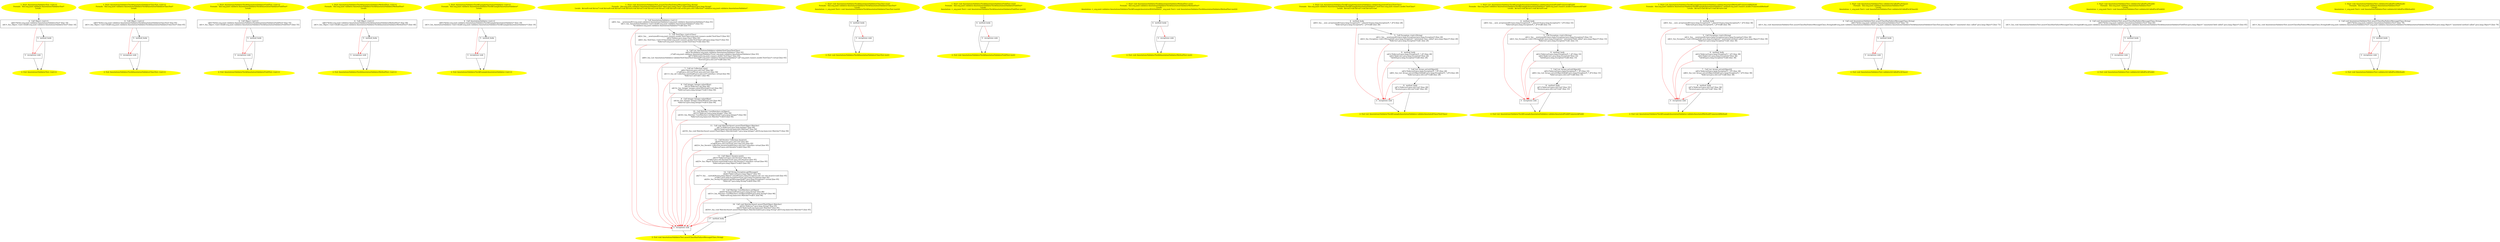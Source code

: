 /* @generated */
digraph cfg {
"org.junit.validator.AnnotationsValidatorTest.<init>().106886005ef2db7d722c16b0f458f550_1" [label="1: Start AnnotationsValidatorTest.<init>()\nFormals:  this:org.junit.validator.AnnotationsValidatorTest*\nLocals:  \n  " color=yellow style=filled]
	

	 "org.junit.validator.AnnotationsValidatorTest.<init>().106886005ef2db7d722c16b0f458f550_1" -> "org.junit.validator.AnnotationsValidatorTest.<init>().106886005ef2db7d722c16b0f458f550_4" ;
"org.junit.validator.AnnotationsValidatorTest.<init>().106886005ef2db7d722c16b0f458f550_2" [label="2: Exit AnnotationsValidatorTest.<init>() \n  " color=yellow style=filled]
	

"org.junit.validator.AnnotationsValidatorTest.<init>().106886005ef2db7d722c16b0f458f550_3" [label="3:  exceptions sink \n  " shape="box"]
	

	 "org.junit.validator.AnnotationsValidatorTest.<init>().106886005ef2db7d722c16b0f458f550_3" -> "org.junit.validator.AnnotationsValidatorTest.<init>().106886005ef2db7d722c16b0f458f550_2" ;
"org.junit.validator.AnnotationsValidatorTest.<init>().106886005ef2db7d722c16b0f458f550_4" [label="4:  Call Object.<init>() \n   n$0=*&this:org.junit.validator.AnnotationsValidatorTest* [line 18]\n  n$1=_fun_Object.<init>()(n$0:org.junit.validator.AnnotationsValidatorTest*) [line 18]\n " shape="box"]
	

	 "org.junit.validator.AnnotationsValidatorTest.<init>().106886005ef2db7d722c16b0f458f550_4" -> "org.junit.validator.AnnotationsValidatorTest.<init>().106886005ef2db7d722c16b0f458f550_5" ;
	 "org.junit.validator.AnnotationsValidatorTest.<init>().106886005ef2db7d722c16b0f458f550_4" -> "org.junit.validator.AnnotationsValidatorTest.<init>().106886005ef2db7d722c16b0f458f550_3" [color="red" ];
"org.junit.validator.AnnotationsValidatorTest.<init>().106886005ef2db7d722c16b0f458f550_5" [label="5:  method_body \n  " shape="box"]
	

	 "org.junit.validator.AnnotationsValidatorTest.<init>().106886005ef2db7d722c16b0f458f550_5" -> "org.junit.validator.AnnotationsValidatorTest.<init>().106886005ef2db7d722c16b0f458f550_2" ;
	 "org.junit.validator.AnnotationsValidatorTest.<init>().106886005ef2db7d722c16b0f458f550_5" -> "org.junit.validator.AnnotationsValidatorTest.<init>().106886005ef2db7d722c16b0f458f550_3" [color="red" ];
"org.junit.validator.AnnotationsValidatorTest$AnnotationValidatorClassTest.<init>().b35be92cc07205d930c8a5923126446d_1" [label="1: Start AnnotationsValidatorTest$AnnotationValidatorClassTest.<init>()\nFormals:  this:org.junit.validator.AnnotationsValidatorTest$AnnotationValidatorClassTest*\nLocals:  \n  " color=yellow style=filled]
	

	 "org.junit.validator.AnnotationsValidatorTest$AnnotationValidatorClassTest.<init>().b35be92cc07205d930c8a5923126446d_1" -> "org.junit.validator.AnnotationsValidatorTest$AnnotationValidatorClassTest.<init>().b35be92cc07205d930c8a5923126446d_4" ;
"org.junit.validator.AnnotationsValidatorTest$AnnotationValidatorClassTest.<init>().b35be92cc07205d930c8a5923126446d_2" [label="2: Exit AnnotationsValidatorTest$AnnotationValidatorClassTest.<init>() \n  " color=yellow style=filled]
	

"org.junit.validator.AnnotationsValidatorTest$AnnotationValidatorClassTest.<init>().b35be92cc07205d930c8a5923126446d_3" [label="3:  exceptions sink \n  " shape="box"]
	

	 "org.junit.validator.AnnotationsValidatorTest$AnnotationValidatorClassTest.<init>().b35be92cc07205d930c8a5923126446d_3" -> "org.junit.validator.AnnotationsValidatorTest$AnnotationValidatorClassTest.<init>().b35be92cc07205d930c8a5923126446d_2" ;
"org.junit.validator.AnnotationsValidatorTest$AnnotationValidatorClassTest.<init>().b35be92cc07205d930c8a5923126446d_4" [label="4:  Call Object.<init>() \n   n$0=*&this:org.junit.validator.AnnotationsValidatorTest$AnnotationValidatorClassTest* [line 65]\n  n$1=_fun_Object.<init>()(n$0:org.junit.validator.AnnotationsValidatorTest$AnnotationValidatorClassTest*) [line 65]\n " shape="box"]
	

	 "org.junit.validator.AnnotationsValidatorTest$AnnotationValidatorClassTest.<init>().b35be92cc07205d930c8a5923126446d_4" -> "org.junit.validator.AnnotationsValidatorTest$AnnotationValidatorClassTest.<init>().b35be92cc07205d930c8a5923126446d_5" ;
	 "org.junit.validator.AnnotationsValidatorTest$AnnotationValidatorClassTest.<init>().b35be92cc07205d930c8a5923126446d_4" -> "org.junit.validator.AnnotationsValidatorTest$AnnotationValidatorClassTest.<init>().b35be92cc07205d930c8a5923126446d_3" [color="red" ];
"org.junit.validator.AnnotationsValidatorTest$AnnotationValidatorClassTest.<init>().b35be92cc07205d930c8a5923126446d_5" [label="5:  method_body \n  " shape="box"]
	

	 "org.junit.validator.AnnotationsValidatorTest$AnnotationValidatorClassTest.<init>().b35be92cc07205d930c8a5923126446d_5" -> "org.junit.validator.AnnotationsValidatorTest$AnnotationValidatorClassTest.<init>().b35be92cc07205d930c8a5923126446d_2" ;
	 "org.junit.validator.AnnotationsValidatorTest$AnnotationValidatorClassTest.<init>().b35be92cc07205d930c8a5923126446d_5" -> "org.junit.validator.AnnotationsValidatorTest$AnnotationValidatorClassTest.<init>().b35be92cc07205d930c8a5923126446d_3" [color="red" ];
"org.junit.validator.AnnotationsValidatorTest$AnnotationValidatorFieldTest.<init>().6892fa1b44580cc5c459ae33f3e1cd56_1" [label="1: Start AnnotationsValidatorTest$AnnotationValidatorFieldTest.<init>()\nFormals:  this:org.junit.validator.AnnotationsValidatorTest$AnnotationValidatorFieldTest*\nLocals:  \n  " color=yellow style=filled]
	

	 "org.junit.validator.AnnotationsValidatorTest$AnnotationValidatorFieldTest.<init>().6892fa1b44580cc5c459ae33f3e1cd56_1" -> "org.junit.validator.AnnotationsValidatorTest$AnnotationValidatorFieldTest.<init>().6892fa1b44580cc5c459ae33f3e1cd56_4" ;
"org.junit.validator.AnnotationsValidatorTest$AnnotationValidatorFieldTest.<init>().6892fa1b44580cc5c459ae33f3e1cd56_2" [label="2: Exit AnnotationsValidatorTest$AnnotationValidatorFieldTest.<init>() \n  " color=yellow style=filled]
	

"org.junit.validator.AnnotationsValidatorTest$AnnotationValidatorFieldTest.<init>().6892fa1b44580cc5c459ae33f3e1cd56_3" [label="3:  exceptions sink \n  " shape="box"]
	

	 "org.junit.validator.AnnotationsValidatorTest$AnnotationValidatorFieldTest.<init>().6892fa1b44580cc5c459ae33f3e1cd56_3" -> "org.junit.validator.AnnotationsValidatorTest$AnnotationValidatorFieldTest.<init>().6892fa1b44580cc5c459ae33f3e1cd56_2" ;
"org.junit.validator.AnnotationsValidatorTest$AnnotationValidatorFieldTest.<init>().6892fa1b44580cc5c459ae33f3e1cd56_4" [label="4:  Call Object.<init>() \n   n$0=*&this:org.junit.validator.AnnotationsValidatorTest$AnnotationValidatorFieldTest* [line 55]\n  n$1=_fun_Object.<init>()(n$0:org.junit.validator.AnnotationsValidatorTest$AnnotationValidatorFieldTest*) [line 55]\n " shape="box"]
	

	 "org.junit.validator.AnnotationsValidatorTest$AnnotationValidatorFieldTest.<init>().6892fa1b44580cc5c459ae33f3e1cd56_4" -> "org.junit.validator.AnnotationsValidatorTest$AnnotationValidatorFieldTest.<init>().6892fa1b44580cc5c459ae33f3e1cd56_5" ;
	 "org.junit.validator.AnnotationsValidatorTest$AnnotationValidatorFieldTest.<init>().6892fa1b44580cc5c459ae33f3e1cd56_4" -> "org.junit.validator.AnnotationsValidatorTest$AnnotationValidatorFieldTest.<init>().6892fa1b44580cc5c459ae33f3e1cd56_3" [color="red" ];
"org.junit.validator.AnnotationsValidatorTest$AnnotationValidatorFieldTest.<init>().6892fa1b44580cc5c459ae33f3e1cd56_5" [label="5:  method_body \n  " shape="box"]
	

	 "org.junit.validator.AnnotationsValidatorTest$AnnotationValidatorFieldTest.<init>().6892fa1b44580cc5c459ae33f3e1cd56_5" -> "org.junit.validator.AnnotationsValidatorTest$AnnotationValidatorFieldTest.<init>().6892fa1b44580cc5c459ae33f3e1cd56_2" ;
	 "org.junit.validator.AnnotationsValidatorTest$AnnotationValidatorFieldTest.<init>().6892fa1b44580cc5c459ae33f3e1cd56_5" -> "org.junit.validator.AnnotationsValidatorTest$AnnotationValidatorFieldTest.<init>().6892fa1b44580cc5c459ae33f3e1cd56_3" [color="red" ];
"org.junit.validator.AnnotationsValidatorTest$AnnotationValidatorMethodTest.<init>().64f2af2aba62909706943feb4fc366f9_1" [label="1: Start AnnotationsValidatorTest$AnnotationValidatorMethodTest.<init>()\nFormals:  this:org.junit.validator.AnnotationsValidatorTest$AnnotationValidatorMethodTest*\nLocals:  \n  " color=yellow style=filled]
	

	 "org.junit.validator.AnnotationsValidatorTest$AnnotationValidatorMethodTest.<init>().64f2af2aba62909706943feb4fc366f9_1" -> "org.junit.validator.AnnotationsValidatorTest$AnnotationValidatorMethodTest.<init>().64f2af2aba62909706943feb4fc366f9_4" ;
"org.junit.validator.AnnotationsValidatorTest$AnnotationValidatorMethodTest.<init>().64f2af2aba62909706943feb4fc366f9_2" [label="2: Exit AnnotationsValidatorTest$AnnotationValidatorMethodTest.<init>() \n  " color=yellow style=filled]
	

"org.junit.validator.AnnotationsValidatorTest$AnnotationValidatorMethodTest.<init>().64f2af2aba62909706943feb4fc366f9_3" [label="3:  exceptions sink \n  " shape="box"]
	

	 "org.junit.validator.AnnotationsValidatorTest$AnnotationValidatorMethodTest.<init>().64f2af2aba62909706943feb4fc366f9_3" -> "org.junit.validator.AnnotationsValidatorTest$AnnotationValidatorMethodTest.<init>().64f2af2aba62909706943feb4fc366f9_2" ;
"org.junit.validator.AnnotationsValidatorTest$AnnotationValidatorMethodTest.<init>().64f2af2aba62909706943feb4fc366f9_4" [label="4:  Call Object.<init>() \n   n$0=*&this:org.junit.validator.AnnotationsValidatorTest$AnnotationValidatorMethodTest* [line 48]\n  n$1=_fun_Object.<init>()(n$0:org.junit.validator.AnnotationsValidatorTest$AnnotationValidatorMethodTest*) [line 48]\n " shape="box"]
	

	 "org.junit.validator.AnnotationsValidatorTest$AnnotationValidatorMethodTest.<init>().64f2af2aba62909706943feb4fc366f9_4" -> "org.junit.validator.AnnotationsValidatorTest$AnnotationValidatorMethodTest.<init>().64f2af2aba62909706943feb4fc366f9_5" ;
	 "org.junit.validator.AnnotationsValidatorTest$AnnotationValidatorMethodTest.<init>().64f2af2aba62909706943feb4fc366f9_4" -> "org.junit.validator.AnnotationsValidatorTest$AnnotationValidatorMethodTest.<init>().64f2af2aba62909706943feb4fc366f9_3" [color="red" ];
"org.junit.validator.AnnotationsValidatorTest$AnnotationValidatorMethodTest.<init>().64f2af2aba62909706943feb4fc366f9_5" [label="5:  method_body \n  " shape="box"]
	

	 "org.junit.validator.AnnotationsValidatorTest$AnnotationValidatorMethodTest.<init>().64f2af2aba62909706943feb4fc366f9_5" -> "org.junit.validator.AnnotationsValidatorTest$AnnotationValidatorMethodTest.<init>().64f2af2aba62909706943feb4fc366f9_2" ;
	 "org.junit.validator.AnnotationsValidatorTest$AnnotationValidatorMethodTest.<init>().64f2af2aba62909706943feb4fc366f9_5" -> "org.junit.validator.AnnotationsValidatorTest$AnnotationValidatorMethodTest.<init>().64f2af2aba62909706943feb4fc366f9_3" [color="red" ];
"org.junit.validator.AnnotationsValidatorTest$ExampleAnnotationValidator.<init>().7ec149e4510f1c03ab0e02bedc3af328_1" [label="1: Start AnnotationsValidatorTest$ExampleAnnotationValidator.<init>()\nFormals:  this:org.junit.validator.AnnotationsValidatorTest$ExampleAnnotationValidator*\nLocals:  \n  " color=yellow style=filled]
	

	 "org.junit.validator.AnnotationsValidatorTest$ExampleAnnotationValidator.<init>().7ec149e4510f1c03ab0e02bedc3af328_1" -> "org.junit.validator.AnnotationsValidatorTest$ExampleAnnotationValidator.<init>().7ec149e4510f1c03ab0e02bedc3af328_4" ;
"org.junit.validator.AnnotationsValidatorTest$ExampleAnnotationValidator.<init>().7ec149e4510f1c03ab0e02bedc3af328_2" [label="2: Exit AnnotationsValidatorTest$ExampleAnnotationValidator.<init>() \n  " color=yellow style=filled]
	

"org.junit.validator.AnnotationsValidatorTest$ExampleAnnotationValidator.<init>().7ec149e4510f1c03ab0e02bedc3af328_3" [label="3:  exceptions sink \n  " shape="box"]
	

	 "org.junit.validator.AnnotationsValidatorTest$ExampleAnnotationValidator.<init>().7ec149e4510f1c03ab0e02bedc3af328_3" -> "org.junit.validator.AnnotationsValidatorTest$ExampleAnnotationValidator.<init>().7ec149e4510f1c03ab0e02bedc3af328_2" ;
"org.junit.validator.AnnotationsValidatorTest$ExampleAnnotationValidator.<init>().7ec149e4510f1c03ab0e02bedc3af328_4" [label="4:  Call AnnotationValidator.<init>() \n   n$0=*&this:org.junit.validator.AnnotationsValidatorTest$ExampleAnnotationValidator* [line 19]\n  n$1=_fun_AnnotationValidator.<init>()(n$0:org.junit.validator.AnnotationsValidatorTest$ExampleAnnotationValidator*) [line 19]\n " shape="box"]
	

	 "org.junit.validator.AnnotationsValidatorTest$ExampleAnnotationValidator.<init>().7ec149e4510f1c03ab0e02bedc3af328_4" -> "org.junit.validator.AnnotationsValidatorTest$ExampleAnnotationValidator.<init>().7ec149e4510f1c03ab0e02bedc3af328_5" ;
	 "org.junit.validator.AnnotationsValidatorTest$ExampleAnnotationValidator.<init>().7ec149e4510f1c03ab0e02bedc3af328_4" -> "org.junit.validator.AnnotationsValidatorTest$ExampleAnnotationValidator.<init>().7ec149e4510f1c03ab0e02bedc3af328_3" [color="red" ];
"org.junit.validator.AnnotationsValidatorTest$ExampleAnnotationValidator.<init>().7ec149e4510f1c03ab0e02bedc3af328_5" [label="5:  method_body \n  " shape="box"]
	

	 "org.junit.validator.AnnotationsValidatorTest$ExampleAnnotationValidator.<init>().7ec149e4510f1c03ab0e02bedc3af328_5" -> "org.junit.validator.AnnotationsValidatorTest$ExampleAnnotationValidator.<init>().7ec149e4510f1c03ab0e02bedc3af328_2" ;
	 "org.junit.validator.AnnotationsValidatorTest$ExampleAnnotationValidator.<init>().7ec149e4510f1c03ab0e02bedc3af328_5" -> "org.junit.validator.AnnotationsValidatorTest$ExampleAnnotationValidator.<init>().7ec149e4510f1c03ab0e02bedc3af328_3" [color="red" ];
"org.junit.validator.AnnotationsValidatorTest.assertClassHasFailureMessage(java.lang.Class,java.lang..181dc00e1a7b6900132353c226ee63f4_1" [label="1: Start void AnnotationsValidatorTest.assertClassHasFailureMessage(Class,String)\nFormals:  this:org.junit.validator.AnnotationsValidatorTest* klass:java.lang.Class* expectedFailure:java.lang.String*\nLocals:  $irvar8:void $irvar7:void $irvar6:void $irvar5:void $irvar4:void $irvar3:void $irvar2:void $irvar1:void $irvar0:void errors:java.util.Collection* validator:org.junit.validator.AnnotationsValidator* \n  " color=yellow style=filled]
	

	 "org.junit.validator.AnnotationsValidatorTest.assertClassHasFailureMessage(java.lang.Class,java.lang..181dc00e1a7b6900132353c226ee63f4_1" -> "org.junit.validator.AnnotationsValidatorTest.assertClassHasFailureMessage(java.lang.Class,java.lang..181dc00e1a7b6900132353c226ee63f4_4" ;
"org.junit.validator.AnnotationsValidatorTest.assertClassHasFailureMessage(java.lang.Class,java.lang..181dc00e1a7b6900132353c226ee63f4_2" [label="2: Exit void AnnotationsValidatorTest.assertClassHasFailureMessage(Class,String) \n  " color=yellow style=filled]
	

"org.junit.validator.AnnotationsValidatorTest.assertClassHasFailureMessage(java.lang.Class,java.lang..181dc00e1a7b6900132353c226ee63f4_3" [label="3:  exceptions sink \n  " shape="box"]
	

	 "org.junit.validator.AnnotationsValidatorTest.assertClassHasFailureMessage(java.lang.Class,java.lang..181dc00e1a7b6900132353c226ee63f4_3" -> "org.junit.validator.AnnotationsValidatorTest.assertClassHasFailureMessage(java.lang.Class,java.lang..181dc00e1a7b6900132353c226ee63f4_2" ;
"org.junit.validator.AnnotationsValidatorTest.assertClassHasFailureMessage(java.lang.Class,java.lang..181dc00e1a7b6900132353c226ee63f4_4" [label="4:  Call AnnotationsValidator.<init>() \n   n$0=_fun___new(sizeof(t=org.junit.validator.AnnotationsValidator):org.junit.validator.AnnotationsValidator*) [line 91]\n  n$1=_fun_AnnotationsValidator.<init>()(n$0:org.junit.validator.AnnotationsValidator*) [line 91]\n  *&validator:org.junit.validator.AnnotationsValidator*=n$0 [line 91]\n " shape="box"]
	

	 "org.junit.validator.AnnotationsValidatorTest.assertClassHasFailureMessage(java.lang.Class,java.lang..181dc00e1a7b6900132353c226ee63f4_4" -> "org.junit.validator.AnnotationsValidatorTest.assertClassHasFailureMessage(java.lang.Class,java.lang..181dc00e1a7b6900132353c226ee63f4_5" ;
	 "org.junit.validator.AnnotationsValidatorTest.assertClassHasFailureMessage(java.lang.Class,java.lang..181dc00e1a7b6900132353c226ee63f4_4" -> "org.junit.validator.AnnotationsValidatorTest.assertClassHasFailureMessage(java.lang.Class,java.lang..181dc00e1a7b6900132353c226ee63f4_3" [color="red" ];
"org.junit.validator.AnnotationsValidatorTest.assertClassHasFailureMessage(java.lang.Class,java.lang..181dc00e1a7b6900132353c226ee63f4_5" [label="5:  Call TestClass.<init>(Class) \n   n$2=_fun___new(sizeof(t=org.junit.runners.model.TestClass):org.junit.runners.model.TestClass*) [line 92]\n  n$3=*&klass:java.lang.Class* [line 92]\n  n$4=_fun_TestClass.<init>(Class)(n$2:org.junit.runners.model.TestClass*,n$3:java.lang.Class*) [line 92]\n  *&$irvar0:org.junit.runners.model.TestClass*=n$2 [line 92]\n " shape="box"]
	

	 "org.junit.validator.AnnotationsValidatorTest.assertClassHasFailureMessage(java.lang.Class,java.lang..181dc00e1a7b6900132353c226ee63f4_5" -> "org.junit.validator.AnnotationsValidatorTest.assertClassHasFailureMessage(java.lang.Class,java.lang..181dc00e1a7b6900132353c226ee63f4_6" ;
	 "org.junit.validator.AnnotationsValidatorTest.assertClassHasFailureMessage(java.lang.Class,java.lang..181dc00e1a7b6900132353c226ee63f4_5" -> "org.junit.validator.AnnotationsValidatorTest.assertClassHasFailureMessage(java.lang.Class,java.lang..181dc00e1a7b6900132353c226ee63f4_3" [color="red" ];
"org.junit.validator.AnnotationsValidatorTest.assertClassHasFailureMessage(java.lang.Class,java.lang..181dc00e1a7b6900132353c226ee63f4_6" [label="6:  Call List AnnotationsValidator.validateTestClass(TestClass) \n   n$5=*&validator:org.junit.validator.AnnotationsValidator* [line 93]\n  _=*n$5:org.junit.validator.AnnotationsValidator*(root org.junit.validator.AnnotationsValidator) [line 93]\n  n$7=*&$irvar0:org.junit.runners.model.TestClass* [line 93]\n  n$8=_fun_List AnnotationsValidator.validateTestClass(TestClass)(n$5:org.junit.validator.AnnotationsValidator*,n$7:org.junit.runners.model.TestClass*) virtual [line 93]\n  *&errors:java.util.List*=n$8 [line 93]\n " shape="box"]
	

	 "org.junit.validator.AnnotationsValidatorTest.assertClassHasFailureMessage(java.lang.Class,java.lang..181dc00e1a7b6900132353c226ee63f4_6" -> "org.junit.validator.AnnotationsValidatorTest.assertClassHasFailureMessage(java.lang.Class,java.lang..181dc00e1a7b6900132353c226ee63f4_7" ;
	 "org.junit.validator.AnnotationsValidatorTest.assertClassHasFailureMessage(java.lang.Class,java.lang..181dc00e1a7b6900132353c226ee63f4_6" -> "org.junit.validator.AnnotationsValidatorTest.assertClassHasFailureMessage(java.lang.Class,java.lang..181dc00e1a7b6900132353c226ee63f4_3" [color="red" ];
"org.junit.validator.AnnotationsValidatorTest.assertClassHasFailureMessage(java.lang.Class,java.lang..181dc00e1a7b6900132353c226ee63f4_7" [label="7:  Call int Collection.size() \n   n$9=*&errors:java.util.List* [line 94]\n  _=*n$9:java.util.List*(root java.util.List) [line 94]\n  n$11=_fun_int Collection.size()(n$9:java.util.List*) interface virtual [line 94]\n  *&$irvar1:int=n$11 [line 94]\n " shape="box"]
	

	 "org.junit.validator.AnnotationsValidatorTest.assertClassHasFailureMessage(java.lang.Class,java.lang..181dc00e1a7b6900132353c226ee63f4_7" -> "org.junit.validator.AnnotationsValidatorTest.assertClassHasFailureMessage(java.lang.Class,java.lang..181dc00e1a7b6900132353c226ee63f4_8" ;
	 "org.junit.validator.AnnotationsValidatorTest.assertClassHasFailureMessage(java.lang.Class,java.lang..181dc00e1a7b6900132353c226ee63f4_7" -> "org.junit.validator.AnnotationsValidatorTest.assertClassHasFailureMessage(java.lang.Class,java.lang..181dc00e1a7b6900132353c226ee63f4_3" [color="red" ];
"org.junit.validator.AnnotationsValidatorTest.assertClassHasFailureMessage(java.lang.Class,java.lang..181dc00e1a7b6900132353c226ee63f4_8" [label="8:  Call Integer Integer.valueOf(int) \n   n$12=*&$irvar1:int [line 94]\n  n$13=_fun_Integer Integer.valueOf(int)(n$12:int) [line 94]\n  *&$irvar2:java.lang.Integer*=n$13 [line 94]\n " shape="box"]
	

	 "org.junit.validator.AnnotationsValidatorTest.assertClassHasFailureMessage(java.lang.Class,java.lang..181dc00e1a7b6900132353c226ee63f4_8" -> "org.junit.validator.AnnotationsValidatorTest.assertClassHasFailureMessage(java.lang.Class,java.lang..181dc00e1a7b6900132353c226ee63f4_9" ;
	 "org.junit.validator.AnnotationsValidatorTest.assertClassHasFailureMessage(java.lang.Class,java.lang..181dc00e1a7b6900132353c226ee63f4_8" -> "org.junit.validator.AnnotationsValidatorTest.assertClassHasFailureMessage(java.lang.Class,java.lang..181dc00e1a7b6900132353c226ee63f4_3" [color="red" ];
"org.junit.validator.AnnotationsValidatorTest.assertClassHasFailureMessage(java.lang.Class,java.lang..181dc00e1a7b6900132353c226ee63f4_9" [label="9:  Call Integer Integer.valueOf(int) \n   n$14=_fun_Integer Integer.valueOf(int)(1:int) [line 94]\n  *&$irvar3:java.lang.Integer*=n$14 [line 94]\n " shape="box"]
	

	 "org.junit.validator.AnnotationsValidatorTest.assertClassHasFailureMessage(java.lang.Class,java.lang..181dc00e1a7b6900132353c226ee63f4_9" -> "org.junit.validator.AnnotationsValidatorTest.assertClassHasFailureMessage(java.lang.Class,java.lang..181dc00e1a7b6900132353c226ee63f4_10" ;
	 "org.junit.validator.AnnotationsValidatorTest.assertClassHasFailureMessage(java.lang.Class,java.lang..181dc00e1a7b6900132353c226ee63f4_9" -> "org.junit.validator.AnnotationsValidatorTest.assertClassHasFailureMessage(java.lang.Class,java.lang..181dc00e1a7b6900132353c226ee63f4_3" [color="red" ];
"org.junit.validator.AnnotationsValidatorTest.assertClassHasFailureMessage(java.lang.Class,java.lang..181dc00e1a7b6900132353c226ee63f4_10" [label="10:  Call Matcher CoreMatchers.is(Object) \n   n$15=*&$irvar3:java.lang.Integer* [line 94]\n  n$16=_fun_Matcher CoreMatchers.is(Object)(n$15:java.lang.Integer*) [line 94]\n  *&$irvar4:org.hamcrest.Matcher*=n$16 [line 94]\n " shape="box"]
	

	 "org.junit.validator.AnnotationsValidatorTest.assertClassHasFailureMessage(java.lang.Class,java.lang..181dc00e1a7b6900132353c226ee63f4_10" -> "org.junit.validator.AnnotationsValidatorTest.assertClassHasFailureMessage(java.lang.Class,java.lang..181dc00e1a7b6900132353c226ee63f4_11" ;
	 "org.junit.validator.AnnotationsValidatorTest.assertClassHasFailureMessage(java.lang.Class,java.lang..181dc00e1a7b6900132353c226ee63f4_10" -> "org.junit.validator.AnnotationsValidatorTest.assertClassHasFailureMessage(java.lang.Class,java.lang..181dc00e1a7b6900132353c226ee63f4_3" [color="red" ];
"org.junit.validator.AnnotationsValidatorTest.assertClassHasFailureMessage(java.lang.Class,java.lang..181dc00e1a7b6900132353c226ee63f4_11" [label="11:  Call void MatcherAssert.assertThat(Object,Matcher) \n   n$17=*&$irvar2:java.lang.Integer* [line 94]\n  n$18=*&$irvar4:org.hamcrest.Matcher* [line 94]\n  n$19=_fun_void MatcherAssert.assertThat(Object,Matcher)(n$17:java.lang.Integer*,n$18:org.hamcrest.Matcher*) [line 94]\n " shape="box"]
	

	 "org.junit.validator.AnnotationsValidatorTest.assertClassHasFailureMessage(java.lang.Class,java.lang..181dc00e1a7b6900132353c226ee63f4_11" -> "org.junit.validator.AnnotationsValidatorTest.assertClassHasFailureMessage(java.lang.Class,java.lang..181dc00e1a7b6900132353c226ee63f4_12" ;
	 "org.junit.validator.AnnotationsValidatorTest.assertClassHasFailureMessage(java.lang.Class,java.lang..181dc00e1a7b6900132353c226ee63f4_11" -> "org.junit.validator.AnnotationsValidatorTest.assertClassHasFailureMessage(java.lang.Class,java.lang..181dc00e1a7b6900132353c226ee63f4_3" [color="red" ];
"org.junit.validator.AnnotationsValidatorTest.assertClassHasFailureMessage(java.lang.Class,java.lang..181dc00e1a7b6900132353c226ee63f4_12" [label="12:  Call Iterator Collection.iterator() \n   n$20=*&errors:java.util.List* [line 95]\n  _=*n$20:java.util.List*(root java.util.List) [line 95]\n  n$22=_fun_Iterator Collection.iterator()(n$20:java.util.List*) interface virtual [line 95]\n  *&$irvar5:java.util.Iterator*=n$22 [line 95]\n " shape="box"]
	

	 "org.junit.validator.AnnotationsValidatorTest.assertClassHasFailureMessage(java.lang.Class,java.lang..181dc00e1a7b6900132353c226ee63f4_12" -> "org.junit.validator.AnnotationsValidatorTest.assertClassHasFailureMessage(java.lang.Class,java.lang..181dc00e1a7b6900132353c226ee63f4_13" ;
	 "org.junit.validator.AnnotationsValidatorTest.assertClassHasFailureMessage(java.lang.Class,java.lang..181dc00e1a7b6900132353c226ee63f4_12" -> "org.junit.validator.AnnotationsValidatorTest.assertClassHasFailureMessage(java.lang.Class,java.lang..181dc00e1a7b6900132353c226ee63f4_3" [color="red" ];
"org.junit.validator.AnnotationsValidatorTest.assertClassHasFailureMessage(java.lang.Class,java.lang..181dc00e1a7b6900132353c226ee63f4_13" [label="13:  Call Object Iterator.next() \n   n$23=*&$irvar5:java.util.Iterator* [line 95]\n  _=*n$23:java.util.Iterator*(root java.util.Iterator) [line 95]\n  n$25=_fun_Object Iterator.next()(n$23:java.util.Iterator*) interface virtual [line 95]\n  *&$irvar6:java.lang.Object*=n$25 [line 95]\n " shape="box"]
	

	 "org.junit.validator.AnnotationsValidatorTest.assertClassHasFailureMessage(java.lang.Class,java.lang..181dc00e1a7b6900132353c226ee63f4_13" -> "org.junit.validator.AnnotationsValidatorTest.assertClassHasFailureMessage(java.lang.Class,java.lang..181dc00e1a7b6900132353c226ee63f4_14" ;
	 "org.junit.validator.AnnotationsValidatorTest.assertClassHasFailureMessage(java.lang.Class,java.lang..181dc00e1a7b6900132353c226ee63f4_13" -> "org.junit.validator.AnnotationsValidatorTest.assertClassHasFailureMessage(java.lang.Class,java.lang..181dc00e1a7b6900132353c226ee63f4_3" [color="red" ];
"org.junit.validator.AnnotationsValidatorTest.assertClassHasFailureMessage(java.lang.Class,java.lang..181dc00e1a7b6900132353c226ee63f4_14" [label="14:  Call String Exception.getMessage() \n   n$26=*&$irvar6:java.lang.Object* [line 95]\n  n$27=_fun___cast(n$26:java.lang.Object*,sizeof(t=java.lang.Exception;sub_t=( sub )(cast)):void) [line 95]\n  _=*n$27:java.lang.Exception*(root java.lang.Exception) [line 95]\n  n$29=_fun_String Exception.getMessage()(n$27:java.lang.Exception*) virtual [line 95]\n  *&$irvar7:java.lang.String*=n$29 [line 95]\n " shape="box"]
	

	 "org.junit.validator.AnnotationsValidatorTest.assertClassHasFailureMessage(java.lang.Class,java.lang..181dc00e1a7b6900132353c226ee63f4_14" -> "org.junit.validator.AnnotationsValidatorTest.assertClassHasFailureMessage(java.lang.Class,java.lang..181dc00e1a7b6900132353c226ee63f4_15" ;
	 "org.junit.validator.AnnotationsValidatorTest.assertClassHasFailureMessage(java.lang.Class,java.lang..181dc00e1a7b6900132353c226ee63f4_14" -> "org.junit.validator.AnnotationsValidatorTest.assertClassHasFailureMessage(java.lang.Class,java.lang..181dc00e1a7b6900132353c226ee63f4_3" [color="red" ];
"org.junit.validator.AnnotationsValidatorTest.assertClassHasFailureMessage(java.lang.Class,java.lang..181dc00e1a7b6900132353c226ee63f4_15" [label="15:  Call Matcher CoreMatchers.is(Object) \n   n$30=*&expectedFailure:java.lang.String* [line 96]\n  n$31=_fun_Matcher CoreMatchers.is(Object)(n$30:java.lang.String*) [line 96]\n  *&$irvar8:org.hamcrest.Matcher*=n$31 [line 96]\n " shape="box"]
	

	 "org.junit.validator.AnnotationsValidatorTest.assertClassHasFailureMessage(java.lang.Class,java.lang..181dc00e1a7b6900132353c226ee63f4_15" -> "org.junit.validator.AnnotationsValidatorTest.assertClassHasFailureMessage(java.lang.Class,java.lang..181dc00e1a7b6900132353c226ee63f4_16" ;
	 "org.junit.validator.AnnotationsValidatorTest.assertClassHasFailureMessage(java.lang.Class,java.lang..181dc00e1a7b6900132353c226ee63f4_15" -> "org.junit.validator.AnnotationsValidatorTest.assertClassHasFailureMessage(java.lang.Class,java.lang..181dc00e1a7b6900132353c226ee63f4_3" [color="red" ];
"org.junit.validator.AnnotationsValidatorTest.assertClassHasFailureMessage(java.lang.Class,java.lang..181dc00e1a7b6900132353c226ee63f4_16" [label="16:  Call void MatcherAssert.assertThat(Object,Matcher) \n   n$32=*&$irvar7:java.lang.String* [line 95]\n  n$33=*&$irvar8:org.hamcrest.Matcher* [line 95]\n  n$34=_fun_void MatcherAssert.assertThat(Object,Matcher)(n$32:java.lang.String*,n$33:org.hamcrest.Matcher*) [line 95]\n " shape="box"]
	

	 "org.junit.validator.AnnotationsValidatorTest.assertClassHasFailureMessage(java.lang.Class,java.lang..181dc00e1a7b6900132353c226ee63f4_16" -> "org.junit.validator.AnnotationsValidatorTest.assertClassHasFailureMessage(java.lang.Class,java.lang..181dc00e1a7b6900132353c226ee63f4_17" ;
	 "org.junit.validator.AnnotationsValidatorTest.assertClassHasFailureMessage(java.lang.Class,java.lang..181dc00e1a7b6900132353c226ee63f4_16" -> "org.junit.validator.AnnotationsValidatorTest.assertClassHasFailureMessage(java.lang.Class,java.lang..181dc00e1a7b6900132353c226ee63f4_3" [color="red" ];
"org.junit.validator.AnnotationsValidatorTest.assertClassHasFailureMessage(java.lang.Class,java.lang..181dc00e1a7b6900132353c226ee63f4_17" [label="17:  method_body \n  " shape="box"]
	

	 "org.junit.validator.AnnotationsValidatorTest.assertClassHasFailureMessage(java.lang.Class,java.lang..181dc00e1a7b6900132353c226ee63f4_17" -> "org.junit.validator.AnnotationsValidatorTest.assertClassHasFailureMessage(java.lang.Class,java.lang..181dc00e1a7b6900132353c226ee63f4_2" ;
	 "org.junit.validator.AnnotationsValidatorTest.assertClassHasFailureMessage(java.lang.Class,java.lang..181dc00e1a7b6900132353c226ee63f4_17" -> "org.junit.validator.AnnotationsValidatorTest.assertClassHasFailureMessage(java.lang.Class,java.lang..181dc00e1a7b6900132353c226ee63f4_3" [color="red" ];
"org.junit.validator.AnnotationsValidatorTest$AnnotationValidatorClassTest.test():void.f983b4057eefa36fc31853ad4d81d5ca_1" [label="1: Start void AnnotationsValidatorTest$AnnotationValidatorClassTest.test()\nFormals:  this:org.junit.validator.AnnotationsValidatorTest$AnnotationValidatorClassTest*\nLocals: \nAnnotation: <_org.junit.Test> void AnnotationsValidatorTest$AnnotationValidatorClassTest.test()() \n  " color=yellow style=filled]
	

	 "org.junit.validator.AnnotationsValidatorTest$AnnotationValidatorClassTest.test():void.f983b4057eefa36fc31853ad4d81d5ca_1" -> "org.junit.validator.AnnotationsValidatorTest$AnnotationValidatorClassTest.test():void.f983b4057eefa36fc31853ad4d81d5ca_4" ;
"org.junit.validator.AnnotationsValidatorTest$AnnotationValidatorClassTest.test():void.f983b4057eefa36fc31853ad4d81d5ca_2" [label="2: Exit void AnnotationsValidatorTest$AnnotationValidatorClassTest.test() \n  " color=yellow style=filled]
	

"org.junit.validator.AnnotationsValidatorTest$AnnotationValidatorClassTest.test():void.f983b4057eefa36fc31853ad4d81d5ca_3" [label="3:  exceptions sink \n  " shape="box"]
	

	 "org.junit.validator.AnnotationsValidatorTest$AnnotationValidatorClassTest.test():void.f983b4057eefa36fc31853ad4d81d5ca_3" -> "org.junit.validator.AnnotationsValidatorTest$AnnotationValidatorClassTest.test():void.f983b4057eefa36fc31853ad4d81d5ca_2" ;
"org.junit.validator.AnnotationsValidatorTest$AnnotationValidatorClassTest.test():void.f983b4057eefa36fc31853ad4d81d5ca_4" [label="4:  method_body \n  " shape="box"]
	

	 "org.junit.validator.AnnotationsValidatorTest$AnnotationValidatorClassTest.test():void.f983b4057eefa36fc31853ad4d81d5ca_4" -> "org.junit.validator.AnnotationsValidatorTest$AnnotationValidatorClassTest.test():void.f983b4057eefa36fc31853ad4d81d5ca_2" ;
	 "org.junit.validator.AnnotationsValidatorTest$AnnotationValidatorClassTest.test():void.f983b4057eefa36fc31853ad4d81d5ca_4" -> "org.junit.validator.AnnotationsValidatorTest$AnnotationValidatorClassTest.test():void.f983b4057eefa36fc31853ad4d81d5ca_3" [color="red" ];
"org.junit.validator.AnnotationsValidatorTest$AnnotationValidatorFieldTest.test():void.2e2258d9707e0c4b5b7f4694f299b0b2_1" [label="1: Start void AnnotationsValidatorTest$AnnotationValidatorFieldTest.test()\nFormals:  this:org.junit.validator.AnnotationsValidatorTest$AnnotationValidatorFieldTest*\nLocals: \nAnnotation: <_org.junit.Test> void AnnotationsValidatorTest$AnnotationValidatorFieldTest.test()() \n  " color=yellow style=filled]
	

	 "org.junit.validator.AnnotationsValidatorTest$AnnotationValidatorFieldTest.test():void.2e2258d9707e0c4b5b7f4694f299b0b2_1" -> "org.junit.validator.AnnotationsValidatorTest$AnnotationValidatorFieldTest.test():void.2e2258d9707e0c4b5b7f4694f299b0b2_4" ;
"org.junit.validator.AnnotationsValidatorTest$AnnotationValidatorFieldTest.test():void.2e2258d9707e0c4b5b7f4694f299b0b2_2" [label="2: Exit void AnnotationsValidatorTest$AnnotationValidatorFieldTest.test() \n  " color=yellow style=filled]
	

"org.junit.validator.AnnotationsValidatorTest$AnnotationValidatorFieldTest.test():void.2e2258d9707e0c4b5b7f4694f299b0b2_3" [label="3:  exceptions sink \n  " shape="box"]
	

	 "org.junit.validator.AnnotationsValidatorTest$AnnotationValidatorFieldTest.test():void.2e2258d9707e0c4b5b7f4694f299b0b2_3" -> "org.junit.validator.AnnotationsValidatorTest$AnnotationValidatorFieldTest.test():void.2e2258d9707e0c4b5b7f4694f299b0b2_2" ;
"org.junit.validator.AnnotationsValidatorTest$AnnotationValidatorFieldTest.test():void.2e2258d9707e0c4b5b7f4694f299b0b2_4" [label="4:  method_body \n  " shape="box"]
	

	 "org.junit.validator.AnnotationsValidatorTest$AnnotationValidatorFieldTest.test():void.2e2258d9707e0c4b5b7f4694f299b0b2_4" -> "org.junit.validator.AnnotationsValidatorTest$AnnotationValidatorFieldTest.test():void.2e2258d9707e0c4b5b7f4694f299b0b2_2" ;
	 "org.junit.validator.AnnotationsValidatorTest$AnnotationValidatorFieldTest.test():void.2e2258d9707e0c4b5b7f4694f299b0b2_4" -> "org.junit.validator.AnnotationsValidatorTest$AnnotationValidatorFieldTest.test():void.2e2258d9707e0c4b5b7f4694f299b0b2_3" [color="red" ];
"org.junit.validator.AnnotationsValidatorTest$AnnotationValidatorMethodTest.test():void.ee33033bff504b3d3da1447dfeba8b2f_1" [label="1: Start void AnnotationsValidatorTest$AnnotationValidatorMethodTest.test()\nFormals:  this:org.junit.validator.AnnotationsValidatorTest$AnnotationValidatorMethodTest*\nLocals: \nAnnotation: <_org.junit.validator.AnnotationsValidatorTest$ExampleAnnotationWithValidator _org.junit.Test> void AnnotationsValidatorTest$AnnotationValidatorMethodTest.test()() \n  " color=yellow style=filled]
	

	 "org.junit.validator.AnnotationsValidatorTest$AnnotationValidatorMethodTest.test():void.ee33033bff504b3d3da1447dfeba8b2f_1" -> "org.junit.validator.AnnotationsValidatorTest$AnnotationValidatorMethodTest.test():void.ee33033bff504b3d3da1447dfeba8b2f_4" ;
"org.junit.validator.AnnotationsValidatorTest$AnnotationValidatorMethodTest.test():void.ee33033bff504b3d3da1447dfeba8b2f_2" [label="2: Exit void AnnotationsValidatorTest$AnnotationValidatorMethodTest.test() \n  " color=yellow style=filled]
	

"org.junit.validator.AnnotationsValidatorTest$AnnotationValidatorMethodTest.test():void.ee33033bff504b3d3da1447dfeba8b2f_3" [label="3:  exceptions sink \n  " shape="box"]
	

	 "org.junit.validator.AnnotationsValidatorTest$AnnotationValidatorMethodTest.test():void.ee33033bff504b3d3da1447dfeba8b2f_3" -> "org.junit.validator.AnnotationsValidatorTest$AnnotationValidatorMethodTest.test():void.ee33033bff504b3d3da1447dfeba8b2f_2" ;
"org.junit.validator.AnnotationsValidatorTest$AnnotationValidatorMethodTest.test():void.ee33033bff504b3d3da1447dfeba8b2f_4" [label="4:  method_body \n  " shape="box"]
	

	 "org.junit.validator.AnnotationsValidatorTest$AnnotationValidatorMethodTest.test():void.ee33033bff504b3d3da1447dfeba8b2f_4" -> "org.junit.validator.AnnotationsValidatorTest$AnnotationValidatorMethodTest.test():void.ee33033bff504b3d3da1447dfeba8b2f_2" ;
	 "org.junit.validator.AnnotationsValidatorTest$AnnotationValidatorMethodTest.test():void.ee33033bff504b3d3da1447dfeba8b2f_4" -> "org.junit.validator.AnnotationsValidatorTest$AnnotationValidatorMethodTest.test():void.ee33033bff504b3d3da1447dfeba8b2f_3" [color="red" ];
"org.junit.validator.AnnotationsValidatorTest$ExampleAnnotationValidator.validateAnnotatedClass(org.j.01b0351bbc8686f05904a4a48257de11_1" [label="1: Start List AnnotationsValidatorTest$ExampleAnnotationValidator.validateAnnotatedClass(TestClass)\nFormals:  this:org.junit.validator.AnnotationsValidatorTest$ExampleAnnotationValidator* testClass:org.junit.runners.model.TestClass*\nLocals:  $irvar2:void $irvar1:void $irvar0:void \n  " color=yellow style=filled]
	

	 "org.junit.validator.AnnotationsValidatorTest$ExampleAnnotationValidator.validateAnnotatedClass(org.j.01b0351bbc8686f05904a4a48257de11_1" -> "org.junit.validator.AnnotationsValidatorTest$ExampleAnnotationValidator.validateAnnotatedClass(org.j.01b0351bbc8686f05904a4a48257de11_4" ;
"org.junit.validator.AnnotationsValidatorTest$ExampleAnnotationValidator.validateAnnotatedClass(org.j.01b0351bbc8686f05904a4a48257de11_2" [label="2: Exit List AnnotationsValidatorTest$ExampleAnnotationValidator.validateAnnotatedClass(TestClass) \n  " color=yellow style=filled]
	

"org.junit.validator.AnnotationsValidatorTest$ExampleAnnotationValidator.validateAnnotatedClass(org.j.01b0351bbc8686f05904a4a48257de11_3" [label="3:  exceptions sink \n  " shape="box"]
	

	 "org.junit.validator.AnnotationsValidatorTest$ExampleAnnotationValidator.validateAnnotatedClass(org.j.01b0351bbc8686f05904a4a48257de11_3" -> "org.junit.validator.AnnotationsValidatorTest$ExampleAnnotationValidator.validateAnnotatedClass(org.j.01b0351bbc8686f05904a4a48257de11_2" ;
"org.junit.validator.AnnotationsValidatorTest$ExampleAnnotationValidator.validateAnnotatedClass(org.j.01b0351bbc8686f05904a4a48257de11_4" [label="4:  method_body \n   n$0=_fun___new_array(sizeof(t=java.lang.Exception*[_*_];len=[1]):java.lang.Exception*[_*_](*)) [line 28]\n  *&$irvar0:java.lang.Exception*[_*_](*)=n$0 [line 28]\n " shape="box"]
	

	 "org.junit.validator.AnnotationsValidatorTest$ExampleAnnotationValidator.validateAnnotatedClass(org.j.01b0351bbc8686f05904a4a48257de11_4" -> "org.junit.validator.AnnotationsValidatorTest$ExampleAnnotationValidator.validateAnnotatedClass(org.j.01b0351bbc8686f05904a4a48257de11_5" ;
	 "org.junit.validator.AnnotationsValidatorTest$ExampleAnnotationValidator.validateAnnotatedClass(org.j.01b0351bbc8686f05904a4a48257de11_4" -> "org.junit.validator.AnnotationsValidatorTest$ExampleAnnotationValidator.validateAnnotatedClass(org.j.01b0351bbc8686f05904a4a48257de11_3" [color="red" ];
"org.junit.validator.AnnotationsValidatorTest$ExampleAnnotationValidator.validateAnnotatedClass(org.j.01b0351bbc8686f05904a4a48257de11_5" [label="5:  Call Exception.<init>(String) \n   n$1=_fun___new(sizeof(t=java.lang.Exception):java.lang.Exception*) [line 28]\n  n$2=_fun_Exception.<init>(String)(n$1:java.lang.Exception*,\"annotated class called\":java.lang.Object*) [line 28]\n  *&$irvar1:java.lang.Exception*=n$1 [line 28]\n " shape="box"]
	

	 "org.junit.validator.AnnotationsValidatorTest$ExampleAnnotationValidator.validateAnnotatedClass(org.j.01b0351bbc8686f05904a4a48257de11_5" -> "org.junit.validator.AnnotationsValidatorTest$ExampleAnnotationValidator.validateAnnotatedClass(org.j.01b0351bbc8686f05904a4a48257de11_6" ;
	 "org.junit.validator.AnnotationsValidatorTest$ExampleAnnotationValidator.validateAnnotatedClass(org.j.01b0351bbc8686f05904a4a48257de11_5" -> "org.junit.validator.AnnotationsValidatorTest$ExampleAnnotationValidator.validateAnnotatedClass(org.j.01b0351bbc8686f05904a4a48257de11_3" [color="red" ];
"org.junit.validator.AnnotationsValidatorTest$ExampleAnnotationValidator.validateAnnotatedClass(org.j.01b0351bbc8686f05904a4a48257de11_6" [label="6:  method_body \n   n$3=*&$irvar0:java.lang.Exception*[_*_](*) [line 28]\n  n$4=*&$irvar1:java.lang.Exception* [line 28]\n  *n$3[0]:java.lang.Exception*=n$4 [line 28]\n " shape="box"]
	

	 "org.junit.validator.AnnotationsValidatorTest$ExampleAnnotationValidator.validateAnnotatedClass(org.j.01b0351bbc8686f05904a4a48257de11_6" -> "org.junit.validator.AnnotationsValidatorTest$ExampleAnnotationValidator.validateAnnotatedClass(org.j.01b0351bbc8686f05904a4a48257de11_7" ;
	 "org.junit.validator.AnnotationsValidatorTest$ExampleAnnotationValidator.validateAnnotatedClass(org.j.01b0351bbc8686f05904a4a48257de11_6" -> "org.junit.validator.AnnotationsValidatorTest$ExampleAnnotationValidator.validateAnnotatedClass(org.j.01b0351bbc8686f05904a4a48257de11_3" [color="red" ];
"org.junit.validator.AnnotationsValidatorTest$ExampleAnnotationValidator.validateAnnotatedClass(org.j.01b0351bbc8686f05904a4a48257de11_7" [label="7:  Call List Arrays.asList(Object[]) \n   n$5=*&$irvar0:java.lang.Exception*[_*_](*) [line 28]\n  n$6=_fun_List Arrays.asList(Object[])(n$5:java.lang.Exception*[_*_](*)) [line 28]\n  *&$irvar2:java.util.List*=n$6 [line 28]\n " shape="box"]
	

	 "org.junit.validator.AnnotationsValidatorTest$ExampleAnnotationValidator.validateAnnotatedClass(org.j.01b0351bbc8686f05904a4a48257de11_7" -> "org.junit.validator.AnnotationsValidatorTest$ExampleAnnotationValidator.validateAnnotatedClass(org.j.01b0351bbc8686f05904a4a48257de11_8" ;
	 "org.junit.validator.AnnotationsValidatorTest$ExampleAnnotationValidator.validateAnnotatedClass(org.j.01b0351bbc8686f05904a4a48257de11_7" -> "org.junit.validator.AnnotationsValidatorTest$ExampleAnnotationValidator.validateAnnotatedClass(org.j.01b0351bbc8686f05904a4a48257de11_3" [color="red" ];
"org.junit.validator.AnnotationsValidatorTest$ExampleAnnotationValidator.validateAnnotatedClass(org.j.01b0351bbc8686f05904a4a48257de11_8" [label="8:  method_body \n   n$7=*&$irvar2:java.util.List* [line 28]\n  *&return:java.util.List*=n$7 [line 28]\n " shape="box"]
	

	 "org.junit.validator.AnnotationsValidatorTest$ExampleAnnotationValidator.validateAnnotatedClass(org.j.01b0351bbc8686f05904a4a48257de11_8" -> "org.junit.validator.AnnotationsValidatorTest$ExampleAnnotationValidator.validateAnnotatedClass(org.j.01b0351bbc8686f05904a4a48257de11_2" ;
	 "org.junit.validator.AnnotationsValidatorTest$ExampleAnnotationValidator.validateAnnotatedClass(org.j.01b0351bbc8686f05904a4a48257de11_8" -> "org.junit.validator.AnnotationsValidatorTest$ExampleAnnotationValidator.validateAnnotatedClass(org.j.01b0351bbc8686f05904a4a48257de11_3" [color="red" ];
"org.junit.validator.AnnotationsValidatorTest$ExampleAnnotationValidator.validateAnnotatedField(org.j.a10951ed478c487435c4a8037e828aa0_1" [label="1: Start List AnnotationsValidatorTest$ExampleAnnotationValidator.validateAnnotatedField(FrameworkField)\nFormals:  this:org.junit.validator.AnnotationsValidatorTest$ExampleAnnotationValidator* field:org.junit.runners.model.FrameworkField*\nLocals:  $irvar2:void $irvar1:void $irvar0:void \n  " color=yellow style=filled]
	

	 "org.junit.validator.AnnotationsValidatorTest$ExampleAnnotationValidator.validateAnnotatedField(org.j.a10951ed478c487435c4a8037e828aa0_1" -> "org.junit.validator.AnnotationsValidatorTest$ExampleAnnotationValidator.validateAnnotatedField(org.j.a10951ed478c487435c4a8037e828aa0_4" ;
"org.junit.validator.AnnotationsValidatorTest$ExampleAnnotationValidator.validateAnnotatedField(org.j.a10951ed478c487435c4a8037e828aa0_2" [label="2: Exit List AnnotationsValidatorTest$ExampleAnnotationValidator.validateAnnotatedField(FrameworkField) \n  " color=yellow style=filled]
	

"org.junit.validator.AnnotationsValidatorTest$ExampleAnnotationValidator.validateAnnotatedField(org.j.a10951ed478c487435c4a8037e828aa0_3" [label="3:  exceptions sink \n  " shape="box"]
	

	 "org.junit.validator.AnnotationsValidatorTest$ExampleAnnotationValidator.validateAnnotatedField(org.j.a10951ed478c487435c4a8037e828aa0_3" -> "org.junit.validator.AnnotationsValidatorTest$ExampleAnnotationValidator.validateAnnotatedField(org.j.a10951ed478c487435c4a8037e828aa0_2" ;
"org.junit.validator.AnnotationsValidatorTest$ExampleAnnotationValidator.validateAnnotatedField(org.j.a10951ed478c487435c4a8037e828aa0_4" [label="4:  method_body \n   n$0=_fun___new_array(sizeof(t=java.lang.Exception*[_*_];len=[1]):java.lang.Exception*[_*_](*)) [line 33]\n  *&$irvar0:java.lang.Exception*[_*_](*)=n$0 [line 33]\n " shape="box"]
	

	 "org.junit.validator.AnnotationsValidatorTest$ExampleAnnotationValidator.validateAnnotatedField(org.j.a10951ed478c487435c4a8037e828aa0_4" -> "org.junit.validator.AnnotationsValidatorTest$ExampleAnnotationValidator.validateAnnotatedField(org.j.a10951ed478c487435c4a8037e828aa0_5" ;
	 "org.junit.validator.AnnotationsValidatorTest$ExampleAnnotationValidator.validateAnnotatedField(org.j.a10951ed478c487435c4a8037e828aa0_4" -> "org.junit.validator.AnnotationsValidatorTest$ExampleAnnotationValidator.validateAnnotatedField(org.j.a10951ed478c487435c4a8037e828aa0_3" [color="red" ];
"org.junit.validator.AnnotationsValidatorTest$ExampleAnnotationValidator.validateAnnotatedField(org.j.a10951ed478c487435c4a8037e828aa0_5" [label="5:  Call Exception.<init>(String) \n   n$1=_fun___new(sizeof(t=java.lang.Exception):java.lang.Exception*) [line 33]\n  n$2=_fun_Exception.<init>(String)(n$1:java.lang.Exception*,\"annotated field called\":java.lang.Object*) [line 33]\n  *&$irvar1:java.lang.Exception*=n$1 [line 33]\n " shape="box"]
	

	 "org.junit.validator.AnnotationsValidatorTest$ExampleAnnotationValidator.validateAnnotatedField(org.j.a10951ed478c487435c4a8037e828aa0_5" -> "org.junit.validator.AnnotationsValidatorTest$ExampleAnnotationValidator.validateAnnotatedField(org.j.a10951ed478c487435c4a8037e828aa0_6" ;
	 "org.junit.validator.AnnotationsValidatorTest$ExampleAnnotationValidator.validateAnnotatedField(org.j.a10951ed478c487435c4a8037e828aa0_5" -> "org.junit.validator.AnnotationsValidatorTest$ExampleAnnotationValidator.validateAnnotatedField(org.j.a10951ed478c487435c4a8037e828aa0_3" [color="red" ];
"org.junit.validator.AnnotationsValidatorTest$ExampleAnnotationValidator.validateAnnotatedField(org.j.a10951ed478c487435c4a8037e828aa0_6" [label="6:  method_body \n   n$3=*&$irvar0:java.lang.Exception*[_*_](*) [line 33]\n  n$4=*&$irvar1:java.lang.Exception* [line 33]\n  *n$3[0]:java.lang.Exception*=n$4 [line 33]\n " shape="box"]
	

	 "org.junit.validator.AnnotationsValidatorTest$ExampleAnnotationValidator.validateAnnotatedField(org.j.a10951ed478c487435c4a8037e828aa0_6" -> "org.junit.validator.AnnotationsValidatorTest$ExampleAnnotationValidator.validateAnnotatedField(org.j.a10951ed478c487435c4a8037e828aa0_7" ;
	 "org.junit.validator.AnnotationsValidatorTest$ExampleAnnotationValidator.validateAnnotatedField(org.j.a10951ed478c487435c4a8037e828aa0_6" -> "org.junit.validator.AnnotationsValidatorTest$ExampleAnnotationValidator.validateAnnotatedField(org.j.a10951ed478c487435c4a8037e828aa0_3" [color="red" ];
"org.junit.validator.AnnotationsValidatorTest$ExampleAnnotationValidator.validateAnnotatedField(org.j.a10951ed478c487435c4a8037e828aa0_7" [label="7:  Call List Arrays.asList(Object[]) \n   n$5=*&$irvar0:java.lang.Exception*[_*_](*) [line 33]\n  n$6=_fun_List Arrays.asList(Object[])(n$5:java.lang.Exception*[_*_](*)) [line 33]\n  *&$irvar2:java.util.List*=n$6 [line 33]\n " shape="box"]
	

	 "org.junit.validator.AnnotationsValidatorTest$ExampleAnnotationValidator.validateAnnotatedField(org.j.a10951ed478c487435c4a8037e828aa0_7" -> "org.junit.validator.AnnotationsValidatorTest$ExampleAnnotationValidator.validateAnnotatedField(org.j.a10951ed478c487435c4a8037e828aa0_8" ;
	 "org.junit.validator.AnnotationsValidatorTest$ExampleAnnotationValidator.validateAnnotatedField(org.j.a10951ed478c487435c4a8037e828aa0_7" -> "org.junit.validator.AnnotationsValidatorTest$ExampleAnnotationValidator.validateAnnotatedField(org.j.a10951ed478c487435c4a8037e828aa0_3" [color="red" ];
"org.junit.validator.AnnotationsValidatorTest$ExampleAnnotationValidator.validateAnnotatedField(org.j.a10951ed478c487435c4a8037e828aa0_8" [label="8:  method_body \n   n$7=*&$irvar2:java.util.List* [line 33]\n  *&return:java.util.List*=n$7 [line 33]\n " shape="box"]
	

	 "org.junit.validator.AnnotationsValidatorTest$ExampleAnnotationValidator.validateAnnotatedField(org.j.a10951ed478c487435c4a8037e828aa0_8" -> "org.junit.validator.AnnotationsValidatorTest$ExampleAnnotationValidator.validateAnnotatedField(org.j.a10951ed478c487435c4a8037e828aa0_2" ;
	 "org.junit.validator.AnnotationsValidatorTest$ExampleAnnotationValidator.validateAnnotatedField(org.j.a10951ed478c487435c4a8037e828aa0_8" -> "org.junit.validator.AnnotationsValidatorTest$ExampleAnnotationValidator.validateAnnotatedField(org.j.a10951ed478c487435c4a8037e828aa0_3" [color="red" ];
"org.junit.validator.AnnotationsValidatorTest$ExampleAnnotationValidator.validateAnnotatedMethod(org..732bf97bcb27f576d2c80e01ffcd3cda_1" [label="1: Start List AnnotationsValidatorTest$ExampleAnnotationValidator.validateAnnotatedMethod(FrameworkMethod)\nFormals:  this:org.junit.validator.AnnotationsValidatorTest$ExampleAnnotationValidator* method:org.junit.runners.model.FrameworkMethod*\nLocals:  $irvar2:void $irvar1:void $irvar0:void \n  " color=yellow style=filled]
	

	 "org.junit.validator.AnnotationsValidatorTest$ExampleAnnotationValidator.validateAnnotatedMethod(org..732bf97bcb27f576d2c80e01ffcd3cda_1" -> "org.junit.validator.AnnotationsValidatorTest$ExampleAnnotationValidator.validateAnnotatedMethod(org..732bf97bcb27f576d2c80e01ffcd3cda_4" ;
"org.junit.validator.AnnotationsValidatorTest$ExampleAnnotationValidator.validateAnnotatedMethod(org..732bf97bcb27f576d2c80e01ffcd3cda_2" [label="2: Exit List AnnotationsValidatorTest$ExampleAnnotationValidator.validateAnnotatedMethod(FrameworkMethod) \n  " color=yellow style=filled]
	

"org.junit.validator.AnnotationsValidatorTest$ExampleAnnotationValidator.validateAnnotatedMethod(org..732bf97bcb27f576d2c80e01ffcd3cda_3" [label="3:  exceptions sink \n  " shape="box"]
	

	 "org.junit.validator.AnnotationsValidatorTest$ExampleAnnotationValidator.validateAnnotatedMethod(org..732bf97bcb27f576d2c80e01ffcd3cda_3" -> "org.junit.validator.AnnotationsValidatorTest$ExampleAnnotationValidator.validateAnnotatedMethod(org..732bf97bcb27f576d2c80e01ffcd3cda_2" ;
"org.junit.validator.AnnotationsValidatorTest$ExampleAnnotationValidator.validateAnnotatedMethod(org..732bf97bcb27f576d2c80e01ffcd3cda_4" [label="4:  method_body \n   n$0=_fun___new_array(sizeof(t=java.lang.Exception*[_*_];len=[1]):java.lang.Exception*[_*_](*)) [line 38]\n  *&$irvar0:java.lang.Exception*[_*_](*)=n$0 [line 38]\n " shape="box"]
	

	 "org.junit.validator.AnnotationsValidatorTest$ExampleAnnotationValidator.validateAnnotatedMethod(org..732bf97bcb27f576d2c80e01ffcd3cda_4" -> "org.junit.validator.AnnotationsValidatorTest$ExampleAnnotationValidator.validateAnnotatedMethod(org..732bf97bcb27f576d2c80e01ffcd3cda_5" ;
	 "org.junit.validator.AnnotationsValidatorTest$ExampleAnnotationValidator.validateAnnotatedMethod(org..732bf97bcb27f576d2c80e01ffcd3cda_4" -> "org.junit.validator.AnnotationsValidatorTest$ExampleAnnotationValidator.validateAnnotatedMethod(org..732bf97bcb27f576d2c80e01ffcd3cda_3" [color="red" ];
"org.junit.validator.AnnotationsValidatorTest$ExampleAnnotationValidator.validateAnnotatedMethod(org..732bf97bcb27f576d2c80e01ffcd3cda_5" [label="5:  Call Exception.<init>(String) \n   n$1=_fun___new(sizeof(t=java.lang.Exception):java.lang.Exception*) [line 38]\n  n$2=_fun_Exception.<init>(String)(n$1:java.lang.Exception*,\"annotated method called\":java.lang.Object*) [line 38]\n  *&$irvar1:java.lang.Exception*=n$1 [line 38]\n " shape="box"]
	

	 "org.junit.validator.AnnotationsValidatorTest$ExampleAnnotationValidator.validateAnnotatedMethod(org..732bf97bcb27f576d2c80e01ffcd3cda_5" -> "org.junit.validator.AnnotationsValidatorTest$ExampleAnnotationValidator.validateAnnotatedMethod(org..732bf97bcb27f576d2c80e01ffcd3cda_6" ;
	 "org.junit.validator.AnnotationsValidatorTest$ExampleAnnotationValidator.validateAnnotatedMethod(org..732bf97bcb27f576d2c80e01ffcd3cda_5" -> "org.junit.validator.AnnotationsValidatorTest$ExampleAnnotationValidator.validateAnnotatedMethod(org..732bf97bcb27f576d2c80e01ffcd3cda_3" [color="red" ];
"org.junit.validator.AnnotationsValidatorTest$ExampleAnnotationValidator.validateAnnotatedMethod(org..732bf97bcb27f576d2c80e01ffcd3cda_6" [label="6:  method_body \n   n$3=*&$irvar0:java.lang.Exception*[_*_](*) [line 38]\n  n$4=*&$irvar1:java.lang.Exception* [line 38]\n  *n$3[0]:java.lang.Exception*=n$4 [line 38]\n " shape="box"]
	

	 "org.junit.validator.AnnotationsValidatorTest$ExampleAnnotationValidator.validateAnnotatedMethod(org..732bf97bcb27f576d2c80e01ffcd3cda_6" -> "org.junit.validator.AnnotationsValidatorTest$ExampleAnnotationValidator.validateAnnotatedMethod(org..732bf97bcb27f576d2c80e01ffcd3cda_7" ;
	 "org.junit.validator.AnnotationsValidatorTest$ExampleAnnotationValidator.validateAnnotatedMethod(org..732bf97bcb27f576d2c80e01ffcd3cda_6" -> "org.junit.validator.AnnotationsValidatorTest$ExampleAnnotationValidator.validateAnnotatedMethod(org..732bf97bcb27f576d2c80e01ffcd3cda_3" [color="red" ];
"org.junit.validator.AnnotationsValidatorTest$ExampleAnnotationValidator.validateAnnotatedMethod(org..732bf97bcb27f576d2c80e01ffcd3cda_7" [label="7:  Call List Arrays.asList(Object[]) \n   n$5=*&$irvar0:java.lang.Exception*[_*_](*) [line 38]\n  n$6=_fun_List Arrays.asList(Object[])(n$5:java.lang.Exception*[_*_](*)) [line 38]\n  *&$irvar2:java.util.List*=n$6 [line 38]\n " shape="box"]
	

	 "org.junit.validator.AnnotationsValidatorTest$ExampleAnnotationValidator.validateAnnotatedMethod(org..732bf97bcb27f576d2c80e01ffcd3cda_7" -> "org.junit.validator.AnnotationsValidatorTest$ExampleAnnotationValidator.validateAnnotatedMethod(org..732bf97bcb27f576d2c80e01ffcd3cda_8" ;
	 "org.junit.validator.AnnotationsValidatorTest$ExampleAnnotationValidator.validateAnnotatedMethod(org..732bf97bcb27f576d2c80e01ffcd3cda_7" -> "org.junit.validator.AnnotationsValidatorTest$ExampleAnnotationValidator.validateAnnotatedMethod(org..732bf97bcb27f576d2c80e01ffcd3cda_3" [color="red" ];
"org.junit.validator.AnnotationsValidatorTest$ExampleAnnotationValidator.validateAnnotatedMethod(org..732bf97bcb27f576d2c80e01ffcd3cda_8" [label="8:  method_body \n   n$7=*&$irvar2:java.util.List* [line 38]\n  *&return:java.util.List*=n$7 [line 38]\n " shape="box"]
	

	 "org.junit.validator.AnnotationsValidatorTest$ExampleAnnotationValidator.validateAnnotatedMethod(org..732bf97bcb27f576d2c80e01ffcd3cda_8" -> "org.junit.validator.AnnotationsValidatorTest$ExampleAnnotationValidator.validateAnnotatedMethod(org..732bf97bcb27f576d2c80e01ffcd3cda_2" ;
	 "org.junit.validator.AnnotationsValidatorTest$ExampleAnnotationValidator.validateAnnotatedMethod(org..732bf97bcb27f576d2c80e01ffcd3cda_8" -> "org.junit.validator.AnnotationsValidatorTest$ExampleAnnotationValidator.validateAnnotatedMethod(org..732bf97bcb27f576d2c80e01ffcd3cda_3" [color="red" ];
"org.junit.validator.AnnotationsValidatorTest.validatorIsCalledForAClass():void.b819967567789e4c2b3a388126de49f7_1" [label="1: Start void AnnotationsValidatorTest.validatorIsCalledForAClass()\nFormals:  this:org.junit.validator.AnnotationsValidatorTest*\nLocals: \nAnnotation: <_org.junit.Test> void AnnotationsValidatorTest.validatorIsCalledForAClass()() \n  " color=yellow style=filled]
	

	 "org.junit.validator.AnnotationsValidatorTest.validatorIsCalledForAClass():void.b819967567789e4c2b3a388126de49f7_1" -> "org.junit.validator.AnnotationsValidatorTest.validatorIsCalledForAClass():void.b819967567789e4c2b3a388126de49f7_4" ;
"org.junit.validator.AnnotationsValidatorTest.validatorIsCalledForAClass():void.b819967567789e4c2b3a388126de49f7_2" [label="2: Exit void AnnotationsValidatorTest.validatorIsCalledForAClass() \n  " color=yellow style=filled]
	

"org.junit.validator.AnnotationsValidatorTest.validatorIsCalledForAClass():void.b819967567789e4c2b3a388126de49f7_3" [label="3:  exceptions sink \n  " shape="box"]
	

	 "org.junit.validator.AnnotationsValidatorTest.validatorIsCalledForAClass():void.b819967567789e4c2b3a388126de49f7_3" -> "org.junit.validator.AnnotationsValidatorTest.validatorIsCalledForAClass():void.b819967567789e4c2b3a388126de49f7_2" ;
"org.junit.validator.AnnotationsValidatorTest.validatorIsCalledForAClass():void.b819967567789e4c2b3a388126de49f7_4" [label="4:  Call void AnnotationsValidatorTest.assertClassHasFailureMessage(Class,String) \n   n$0=*&this:org.junit.validator.AnnotationsValidatorTest* [line 73]\n  n$1=_fun_void AnnotationsValidatorTest.assertClassHasFailureMessage(Class,String)(n$0:org.junit.validator.AnnotationsValidatorTest*,org.junit.validator.AnnotationsValidatorTest$AnnotationValidatorClassTest:java.lang.Object*,\"annotated class called\":java.lang.Object*) [line 73]\n " shape="box"]
	

	 "org.junit.validator.AnnotationsValidatorTest.validatorIsCalledForAClass():void.b819967567789e4c2b3a388126de49f7_4" -> "org.junit.validator.AnnotationsValidatorTest.validatorIsCalledForAClass():void.b819967567789e4c2b3a388126de49f7_5" ;
	 "org.junit.validator.AnnotationsValidatorTest.validatorIsCalledForAClass():void.b819967567789e4c2b3a388126de49f7_4" -> "org.junit.validator.AnnotationsValidatorTest.validatorIsCalledForAClass():void.b819967567789e4c2b3a388126de49f7_3" [color="red" ];
"org.junit.validator.AnnotationsValidatorTest.validatorIsCalledForAClass():void.b819967567789e4c2b3a388126de49f7_5" [label="5:  method_body \n  " shape="box"]
	

	 "org.junit.validator.AnnotationsValidatorTest.validatorIsCalledForAClass():void.b819967567789e4c2b3a388126de49f7_5" -> "org.junit.validator.AnnotationsValidatorTest.validatorIsCalledForAClass():void.b819967567789e4c2b3a388126de49f7_2" ;
	 "org.junit.validator.AnnotationsValidatorTest.validatorIsCalledForAClass():void.b819967567789e4c2b3a388126de49f7_5" -> "org.junit.validator.AnnotationsValidatorTest.validatorIsCalledForAClass():void.b819967567789e4c2b3a388126de49f7_3" [color="red" ];
"org.junit.validator.AnnotationsValidatorTest.validatorIsCalledForAField():void.8b2d1f901f5c2c906fddf46ccc7eabe2_1" [label="1: Start void AnnotationsValidatorTest.validatorIsCalledForAField()\nFormals:  this:org.junit.validator.AnnotationsValidatorTest*\nLocals: \nAnnotation: <_org.junit.Test> void AnnotationsValidatorTest.validatorIsCalledForAField()() \n  " color=yellow style=filled]
	

	 "org.junit.validator.AnnotationsValidatorTest.validatorIsCalledForAField():void.8b2d1f901f5c2c906fddf46ccc7eabe2_1" -> "org.junit.validator.AnnotationsValidatorTest.validatorIsCalledForAField():void.8b2d1f901f5c2c906fddf46ccc7eabe2_4" ;
"org.junit.validator.AnnotationsValidatorTest.validatorIsCalledForAField():void.8b2d1f901f5c2c906fddf46ccc7eabe2_2" [label="2: Exit void AnnotationsValidatorTest.validatorIsCalledForAField() \n  " color=yellow style=filled]
	

"org.junit.validator.AnnotationsValidatorTest.validatorIsCalledForAField():void.8b2d1f901f5c2c906fddf46ccc7eabe2_3" [label="3:  exceptions sink \n  " shape="box"]
	

	 "org.junit.validator.AnnotationsValidatorTest.validatorIsCalledForAField():void.8b2d1f901f5c2c906fddf46ccc7eabe2_3" -> "org.junit.validator.AnnotationsValidatorTest.validatorIsCalledForAField():void.8b2d1f901f5c2c906fddf46ccc7eabe2_2" ;
"org.junit.validator.AnnotationsValidatorTest.validatorIsCalledForAField():void.8b2d1f901f5c2c906fddf46ccc7eabe2_4" [label="4:  Call void AnnotationsValidatorTest.assertClassHasFailureMessage(Class,String) \n   n$0=*&this:org.junit.validator.AnnotationsValidatorTest* [line 85]\n  n$1=_fun_void AnnotationsValidatorTest.assertClassHasFailureMessage(Class,String)(n$0:org.junit.validator.AnnotationsValidatorTest*,org.junit.validator.AnnotationsValidatorTest$AnnotationValidatorFieldTest:java.lang.Object*,\"annotated field called\":java.lang.Object*) [line 85]\n " shape="box"]
	

	 "org.junit.validator.AnnotationsValidatorTest.validatorIsCalledForAField():void.8b2d1f901f5c2c906fddf46ccc7eabe2_4" -> "org.junit.validator.AnnotationsValidatorTest.validatorIsCalledForAField():void.8b2d1f901f5c2c906fddf46ccc7eabe2_5" ;
	 "org.junit.validator.AnnotationsValidatorTest.validatorIsCalledForAField():void.8b2d1f901f5c2c906fddf46ccc7eabe2_4" -> "org.junit.validator.AnnotationsValidatorTest.validatorIsCalledForAField():void.8b2d1f901f5c2c906fddf46ccc7eabe2_3" [color="red" ];
"org.junit.validator.AnnotationsValidatorTest.validatorIsCalledForAField():void.8b2d1f901f5c2c906fddf46ccc7eabe2_5" [label="5:  method_body \n  " shape="box"]
	

	 "org.junit.validator.AnnotationsValidatorTest.validatorIsCalledForAField():void.8b2d1f901f5c2c906fddf46ccc7eabe2_5" -> "org.junit.validator.AnnotationsValidatorTest.validatorIsCalledForAField():void.8b2d1f901f5c2c906fddf46ccc7eabe2_2" ;
	 "org.junit.validator.AnnotationsValidatorTest.validatorIsCalledForAField():void.8b2d1f901f5c2c906fddf46ccc7eabe2_5" -> "org.junit.validator.AnnotationsValidatorTest.validatorIsCalledForAField():void.8b2d1f901f5c2c906fddf46ccc7eabe2_3" [color="red" ];
"org.junit.validator.AnnotationsValidatorTest.validatorIsCalledForAMethod():void.6a1dff8710cdaee6e0985545c01099f2_1" [label="1: Start void AnnotationsValidatorTest.validatorIsCalledForAMethod()\nFormals:  this:org.junit.validator.AnnotationsValidatorTest*\nLocals: \nAnnotation: <_org.junit.Test> void AnnotationsValidatorTest.validatorIsCalledForAMethod()() \n  " color=yellow style=filled]
	

	 "org.junit.validator.AnnotationsValidatorTest.validatorIsCalledForAMethod():void.6a1dff8710cdaee6e0985545c01099f2_1" -> "org.junit.validator.AnnotationsValidatorTest.validatorIsCalledForAMethod():void.6a1dff8710cdaee6e0985545c01099f2_4" ;
"org.junit.validator.AnnotationsValidatorTest.validatorIsCalledForAMethod():void.6a1dff8710cdaee6e0985545c01099f2_2" [label="2: Exit void AnnotationsValidatorTest.validatorIsCalledForAMethod() \n  " color=yellow style=filled]
	

"org.junit.validator.AnnotationsValidatorTest.validatorIsCalledForAMethod():void.6a1dff8710cdaee6e0985545c01099f2_3" [label="3:  exceptions sink \n  " shape="box"]
	

	 "org.junit.validator.AnnotationsValidatorTest.validatorIsCalledForAMethod():void.6a1dff8710cdaee6e0985545c01099f2_3" -> "org.junit.validator.AnnotationsValidatorTest.validatorIsCalledForAMethod():void.6a1dff8710cdaee6e0985545c01099f2_2" ;
"org.junit.validator.AnnotationsValidatorTest.validatorIsCalledForAMethod():void.6a1dff8710cdaee6e0985545c01099f2_4" [label="4:  Call void AnnotationsValidatorTest.assertClassHasFailureMessage(Class,String) \n   n$0=*&this:org.junit.validator.AnnotationsValidatorTest* [line 79]\n  n$1=_fun_void AnnotationsValidatorTest.assertClassHasFailureMessage(Class,String)(n$0:org.junit.validator.AnnotationsValidatorTest*,org.junit.validator.AnnotationsValidatorTest$AnnotationValidatorMethodTest:java.lang.Object*,\"annotated method called\":java.lang.Object*) [line 79]\n " shape="box"]
	

	 "org.junit.validator.AnnotationsValidatorTest.validatorIsCalledForAMethod():void.6a1dff8710cdaee6e0985545c01099f2_4" -> "org.junit.validator.AnnotationsValidatorTest.validatorIsCalledForAMethod():void.6a1dff8710cdaee6e0985545c01099f2_5" ;
	 "org.junit.validator.AnnotationsValidatorTest.validatorIsCalledForAMethod():void.6a1dff8710cdaee6e0985545c01099f2_4" -> "org.junit.validator.AnnotationsValidatorTest.validatorIsCalledForAMethod():void.6a1dff8710cdaee6e0985545c01099f2_3" [color="red" ];
"org.junit.validator.AnnotationsValidatorTest.validatorIsCalledForAMethod():void.6a1dff8710cdaee6e0985545c01099f2_5" [label="5:  method_body \n  " shape="box"]
	

	 "org.junit.validator.AnnotationsValidatorTest.validatorIsCalledForAMethod():void.6a1dff8710cdaee6e0985545c01099f2_5" -> "org.junit.validator.AnnotationsValidatorTest.validatorIsCalledForAMethod():void.6a1dff8710cdaee6e0985545c01099f2_2" ;
	 "org.junit.validator.AnnotationsValidatorTest.validatorIsCalledForAMethod():void.6a1dff8710cdaee6e0985545c01099f2_5" -> "org.junit.validator.AnnotationsValidatorTest.validatorIsCalledForAMethod():void.6a1dff8710cdaee6e0985545c01099f2_3" [color="red" ];
}
